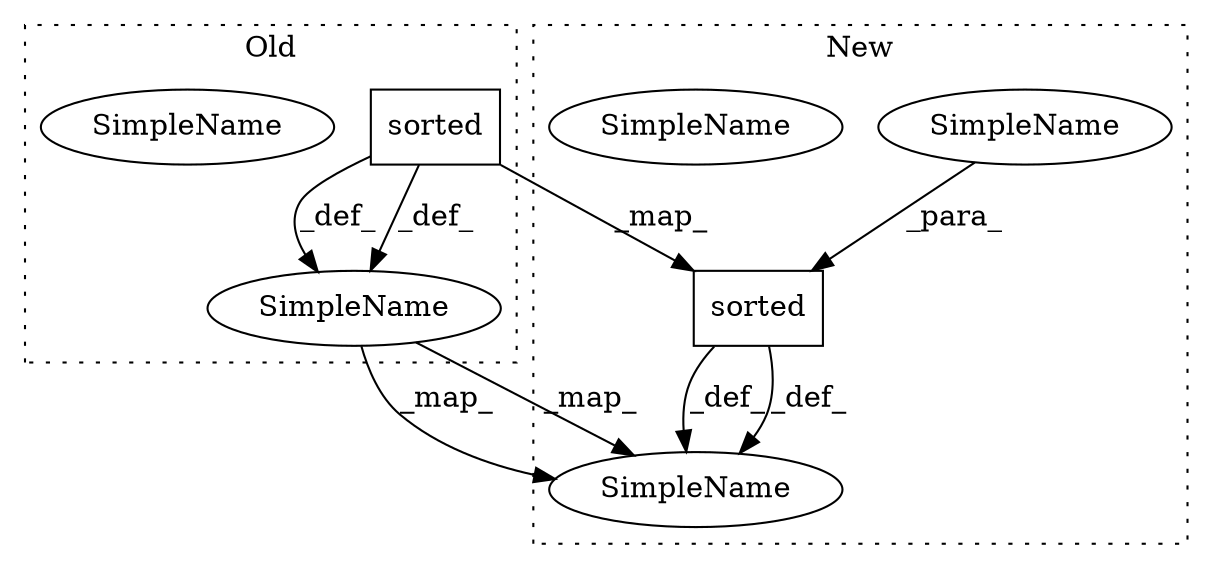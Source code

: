 digraph G {
subgraph cluster0 {
1 [label="sorted" a="32" s="3502,3549" l="7,1" shape="box"];
4 [label="SimpleName" a="42" s="3482" l="3" shape="ellipse"];
7 [label="SimpleName" a="42" s="3482" l="3" shape="ellipse"];
label = "Old";
style="dotted";
}
subgraph cluster1 {
2 [label="sorted" a="32" s="3707,3754" l="7,1" shape="box"];
3 [label="SimpleName" a="42" s="" l="" shape="ellipse"];
5 [label="SimpleName" a="42" s="4026" l="3" shape="ellipse"];
6 [label="SimpleName" a="42" s="4026" l="3" shape="ellipse"];
label = "New";
style="dotted";
}
1 -> 2 [label="_map_"];
1 -> 7 [label="_def_"];
1 -> 7 [label="_def_"];
2 -> 6 [label="_def_"];
2 -> 6 [label="_def_"];
3 -> 2 [label="_para_"];
7 -> 6 [label="_map_"];
7 -> 6 [label="_map_"];
}